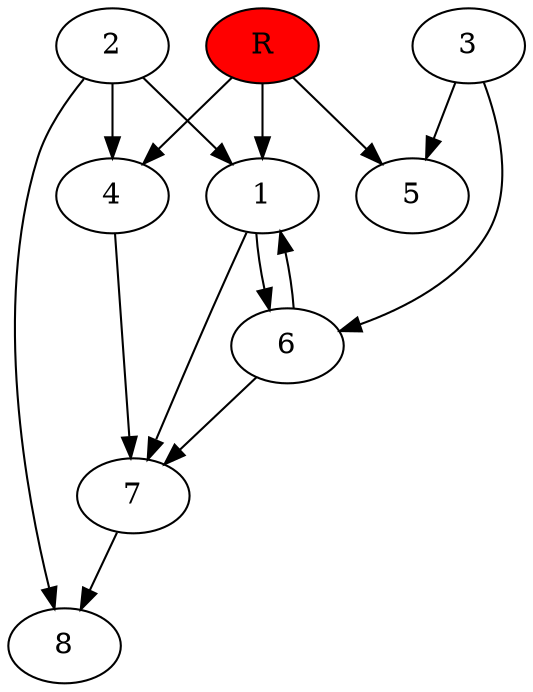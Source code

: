 digraph prb23927 {
	1
	2
	3
	4
	5
	6
	7
	8
	R [fillcolor="#ff0000" style=filled]
	1 -> 6
	1 -> 7
	2 -> 1
	2 -> 4
	2 -> 8
	3 -> 5
	3 -> 6
	4 -> 7
	6 -> 1
	6 -> 7
	7 -> 8
	R -> 1
	R -> 4
	R -> 5
}
